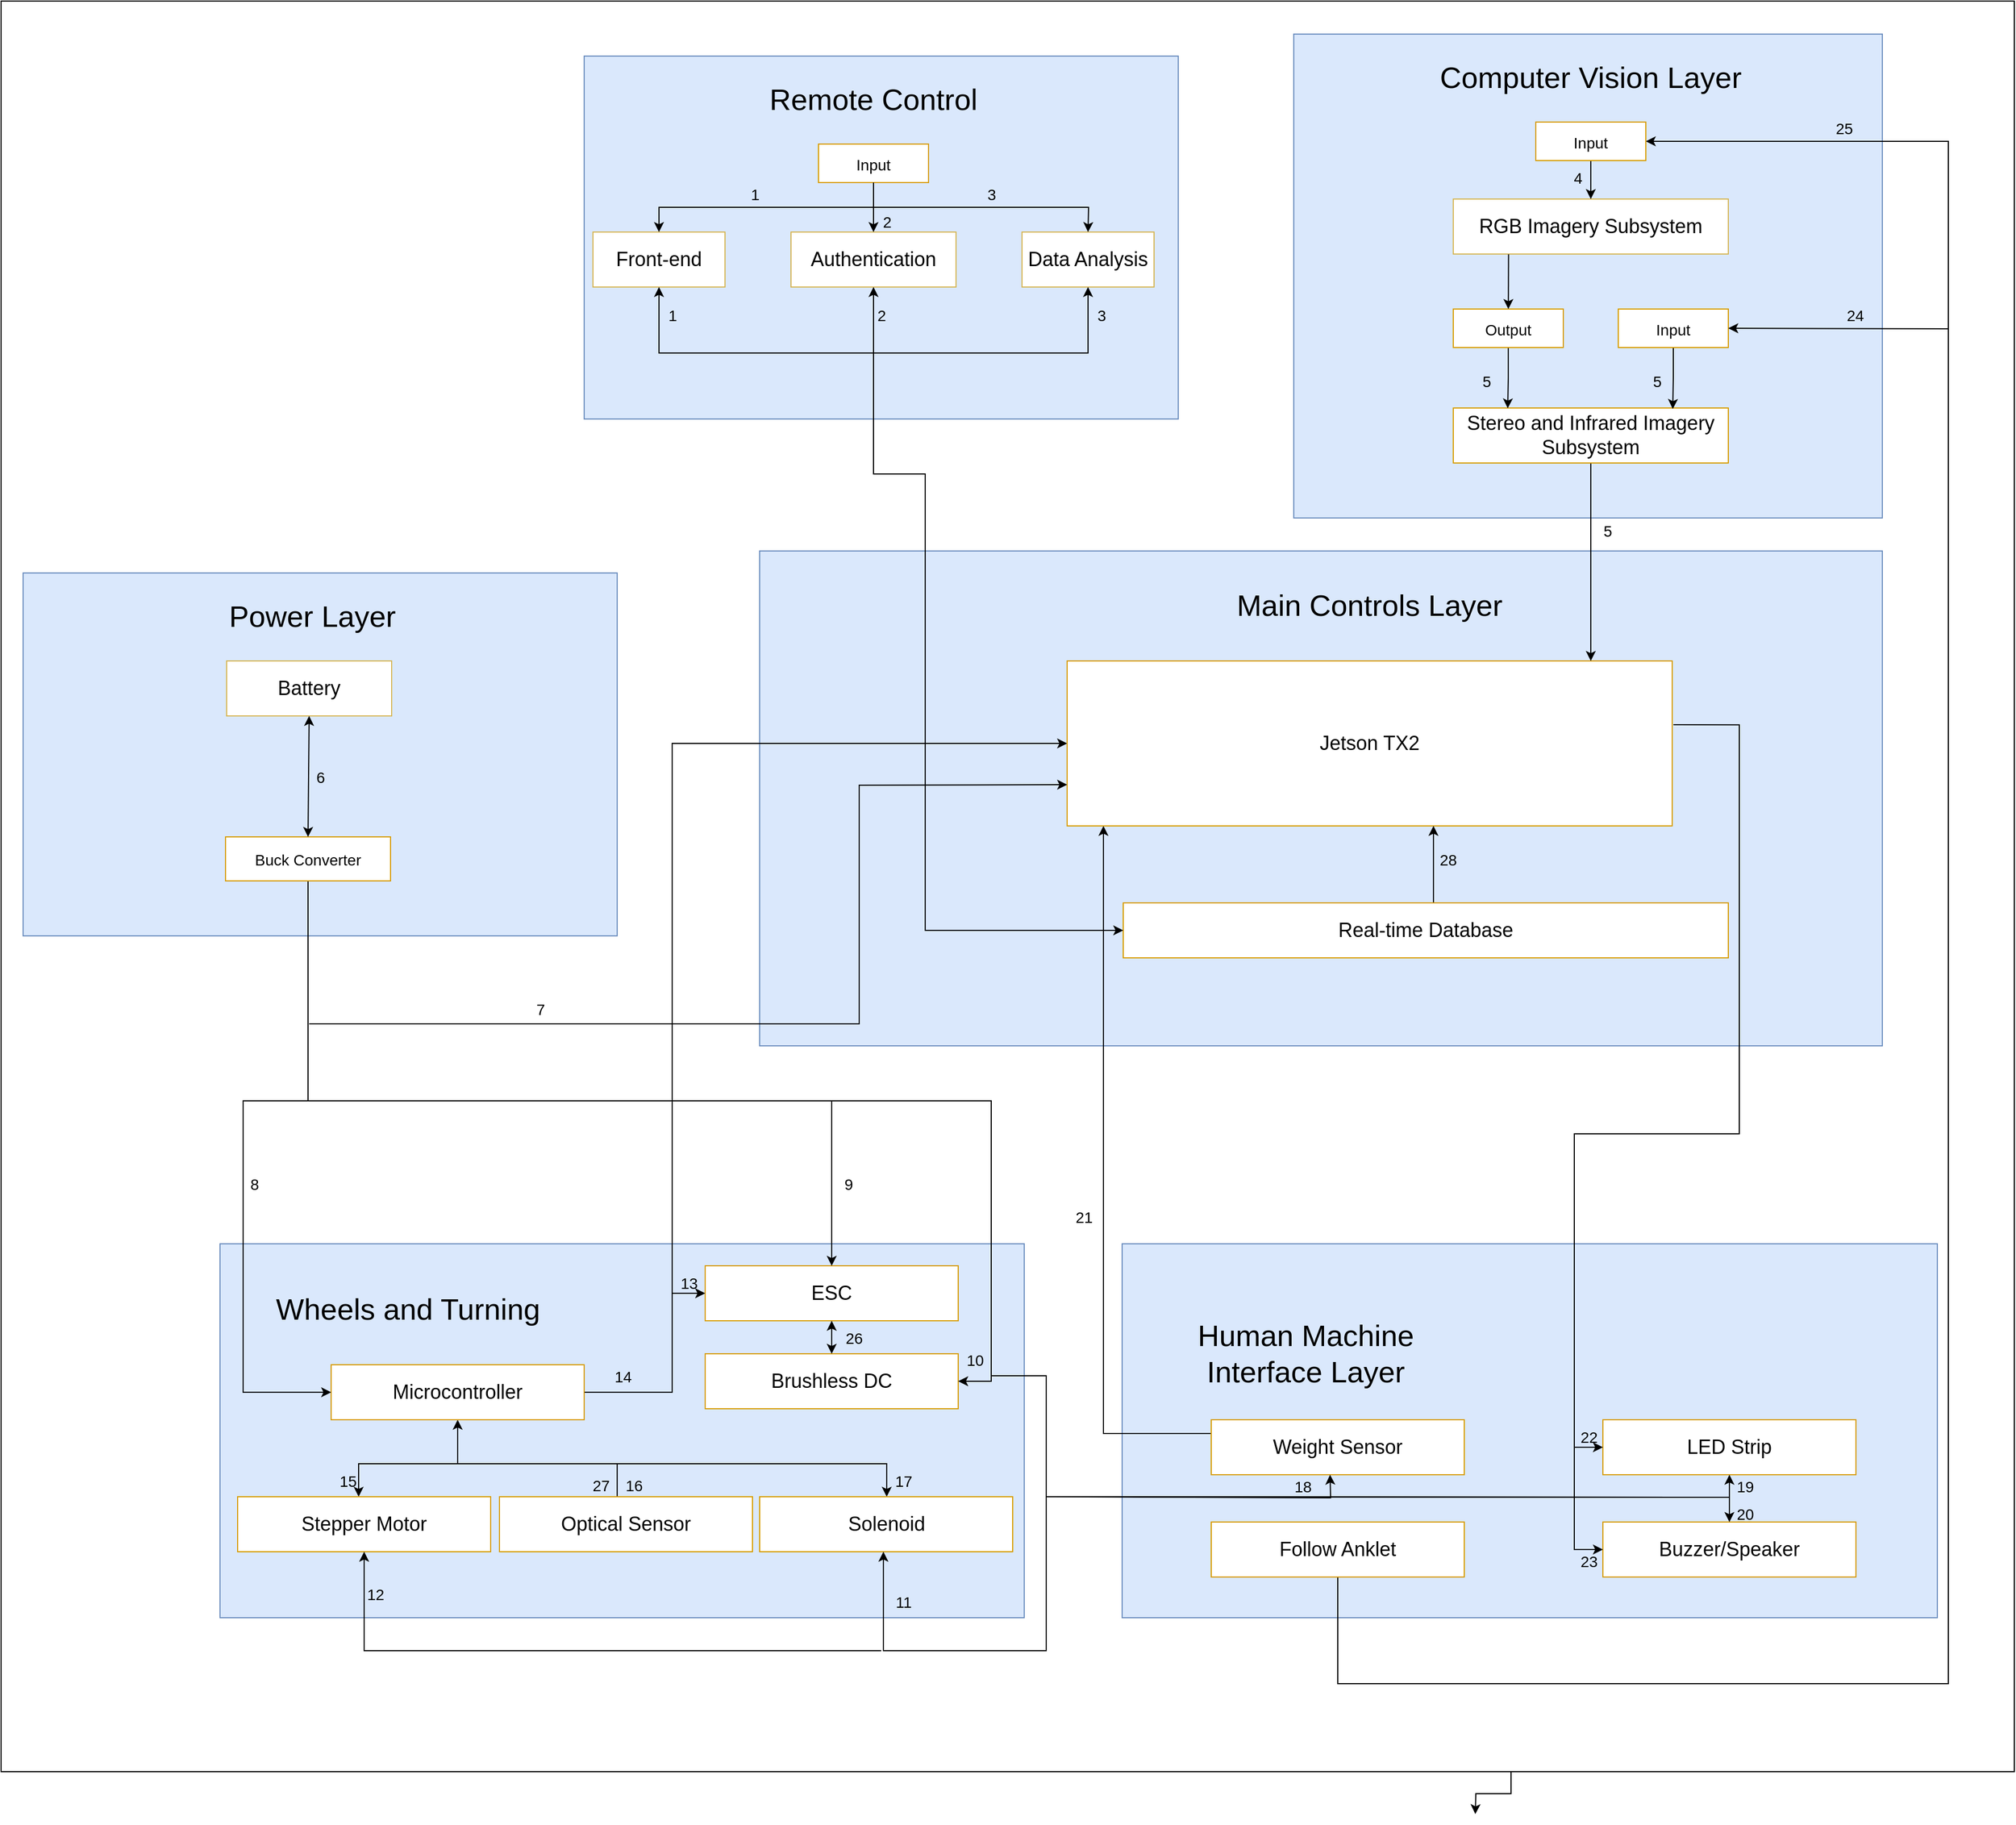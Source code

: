 <mxfile version="15.8.7" type="github">
  <diagram id="NTWIOyT_rUz8CiTxVMiB" name="Page-1">
    <mxGraphModel dx="3860" dy="1962" grid="1" gridSize="10" guides="1" tooltips="1" connect="1" arrows="1" fold="1" page="1" pageScale="1" pageWidth="850" pageHeight="1100" math="0" shadow="0">
      <root>
        <mxCell id="0" />
        <mxCell id="1" parent="0" />
        <mxCell id="0iGkUHPOiRJMSO66AngQ-197" style="edgeStyle=orthogonalEdgeStyle;rounded=0;orthogonalLoop=1;jettySize=auto;html=1;exitX=0.75;exitY=1;exitDx=0;exitDy=0;fontSize=14;" edge="1" parent="1" source="0iGkUHPOiRJMSO66AngQ-1">
          <mxGeometry relative="1" as="geometry">
            <mxPoint x="360" y="1148.571" as="targetPoint" />
          </mxGeometry>
        </mxCell>
        <mxCell id="0iGkUHPOiRJMSO66AngQ-1" value="" style="rounded=0;whiteSpace=wrap;html=1;fontSize=14;" vertex="1" parent="1">
          <mxGeometry x="-980" y="-500" width="1830" height="1610" as="geometry" />
        </mxCell>
        <mxCell id="0iGkUHPOiRJMSO66AngQ-113" value="" style="rounded=0;whiteSpace=wrap;html=1;fillColor=#dae8fc;strokeColor=#6c8ebf;" vertex="1" parent="1">
          <mxGeometry x="195" y="-470" width="535" height="440" as="geometry" />
        </mxCell>
        <mxCell id="0iGkUHPOiRJMSO66AngQ-91" value="" style="rounded=0;whiteSpace=wrap;html=1;fillColor=#dae8fc;strokeColor=#6c8ebf;" vertex="1" parent="1">
          <mxGeometry x="-290.5" width="1020.5" height="450" as="geometry" />
        </mxCell>
        <mxCell id="0iGkUHPOiRJMSO66AngQ-18" value="" style="rounded=0;whiteSpace=wrap;html=1;fillColor=#dae8fc;strokeColor=#6c8ebf;" vertex="1" parent="1">
          <mxGeometry x="-781" y="630" width="731" height="340" as="geometry" />
        </mxCell>
        <mxCell id="0iGkUHPOiRJMSO66AngQ-19" value="Wheels and Turning" style="text;html=1;strokeColor=none;fillColor=none;align=center;verticalAlign=middle;whiteSpace=wrap;rounded=0;fontSize=27;" vertex="1" parent="1">
          <mxGeometry x="-760" y="660" width="300" height="60" as="geometry" />
        </mxCell>
        <mxCell id="0iGkUHPOiRJMSO66AngQ-20" value="ESC" style="rounded=0;whiteSpace=wrap;html=1;fontSize=18;fillColor=#FFFFFF;strokeColor=#d79b00;" vertex="1" parent="1">
          <mxGeometry x="-340" y="650" width="230" height="50" as="geometry" />
        </mxCell>
        <mxCell id="0iGkUHPOiRJMSO66AngQ-21" style="edgeStyle=orthogonalEdgeStyle;rounded=0;orthogonalLoop=1;jettySize=auto;html=1;" edge="1" parent="1" target="0iGkUHPOiRJMSO66AngQ-24">
          <mxGeometry relative="1" as="geometry">
            <Array as="points">
              <mxPoint x="-535" y="830" />
              <mxPoint x="-655" y="830" />
            </Array>
            <mxPoint x="-535" y="830" as="sourcePoint" />
          </mxGeometry>
        </mxCell>
        <mxCell id="0iGkUHPOiRJMSO66AngQ-22" style="edgeStyle=orthogonalEdgeStyle;rounded=0;orthogonalLoop=1;jettySize=auto;html=1;" edge="1" parent="1" target="0iGkUHPOiRJMSO66AngQ-30">
          <mxGeometry relative="1" as="geometry">
            <Array as="points">
              <mxPoint x="-535" y="830" />
              <mxPoint x="-175" y="830" />
            </Array>
            <mxPoint x="-535" y="830" as="sourcePoint" />
          </mxGeometry>
        </mxCell>
        <mxCell id="0iGkUHPOiRJMSO66AngQ-23" value="&lt;div&gt;Brushless DC&lt;/div&gt;" style="rounded=0;whiteSpace=wrap;html=1;fontSize=18;fillColor=#FFFFFF;strokeColor=#d79b00;" vertex="1" parent="1">
          <mxGeometry x="-340" y="730" width="230" height="50" as="geometry" />
        </mxCell>
        <mxCell id="0iGkUHPOiRJMSO66AngQ-24" value="Stepper Motor" style="rounded=0;whiteSpace=wrap;html=1;fontSize=18;fillColor=#FFFFFF;strokeColor=#d79b00;" vertex="1" parent="1">
          <mxGeometry x="-765" y="860" width="230" height="50" as="geometry" />
        </mxCell>
        <mxCell id="0iGkUHPOiRJMSO66AngQ-25" style="edgeStyle=orthogonalEdgeStyle;rounded=0;orthogonalLoop=1;jettySize=auto;html=1;entryX=0;entryY=0.5;entryDx=0;entryDy=0;" edge="1" parent="1" target="0iGkUHPOiRJMSO66AngQ-20">
          <mxGeometry relative="1" as="geometry">
            <mxPoint x="-370" y="675" as="sourcePoint" />
            <Array as="points">
              <mxPoint x="-360" y="675" />
            </Array>
          </mxGeometry>
        </mxCell>
        <mxCell id="0iGkUHPOiRJMSO66AngQ-26" style="edgeStyle=orthogonalEdgeStyle;rounded=0;orthogonalLoop=1;jettySize=auto;html=1;exitX=0.5;exitY=1;exitDx=0;exitDy=0;" edge="1" parent="1">
          <mxGeometry relative="1" as="geometry">
            <mxPoint x="-410" y="1030" as="sourcePoint" />
            <mxPoint x="-410" y="1030" as="targetPoint" />
          </mxGeometry>
        </mxCell>
        <mxCell id="0iGkUHPOiRJMSO66AngQ-27" value="" style="endArrow=classic;startArrow=classic;html=1;rounded=0;exitX=0.5;exitY=1;exitDx=0;exitDy=0;" edge="1" parent="1" source="0iGkUHPOiRJMSO66AngQ-20" target="0iGkUHPOiRJMSO66AngQ-23">
          <mxGeometry width="50" height="50" relative="1" as="geometry">
            <mxPoint x="-260" y="730" as="sourcePoint" />
            <mxPoint x="-200" y="820" as="targetPoint" />
          </mxGeometry>
        </mxCell>
        <mxCell id="0iGkUHPOiRJMSO66AngQ-28" style="edgeStyle=orthogonalEdgeStyle;rounded=0;orthogonalLoop=1;jettySize=auto;html=1;entryX=0.5;entryY=1;entryDx=0;entryDy=0;" edge="1" parent="1" source="0iGkUHPOiRJMSO66AngQ-29" target="0iGkUHPOiRJMSO66AngQ-35">
          <mxGeometry relative="1" as="geometry">
            <mxPoint x="-890" y="740" as="targetPoint" />
            <Array as="points">
              <mxPoint x="-420" y="830" />
              <mxPoint x="-565" y="830" />
            </Array>
          </mxGeometry>
        </mxCell>
        <mxCell id="0iGkUHPOiRJMSO66AngQ-29" value="Optical Sensor" style="rounded=0;whiteSpace=wrap;html=1;fontSize=18;fillColor=#FFFFFF;strokeColor=#d79b00;" vertex="1" parent="1">
          <mxGeometry x="-527" y="860" width="230" height="50" as="geometry" />
        </mxCell>
        <mxCell id="0iGkUHPOiRJMSO66AngQ-30" value="Solenoid" style="rounded=0;whiteSpace=wrap;html=1;fontSize=18;fillColor=#FFFFFF;strokeColor=#d79b00;" vertex="1" parent="1">
          <mxGeometry x="-290.5" y="860" width="230" height="50" as="geometry" />
        </mxCell>
        <mxCell id="0iGkUHPOiRJMSO66AngQ-32" value="" style="endArrow=classic;html=1;rounded=0;" edge="1" parent="1">
          <mxGeometry width="50" height="50" relative="1" as="geometry">
            <mxPoint x="-80" y="750" as="sourcePoint" />
            <mxPoint x="-178" y="910" as="targetPoint" />
            <Array as="points">
              <mxPoint x="-30" y="750" />
              <mxPoint x="-30" y="1000" />
              <mxPoint x="-178" y="1000" />
            </Array>
          </mxGeometry>
        </mxCell>
        <mxCell id="0iGkUHPOiRJMSO66AngQ-33" value="" style="endArrow=classic;html=1;rounded=0;entryX=0.5;entryY=1;entryDx=0;entryDy=0;" edge="1" parent="1" target="0iGkUHPOiRJMSO66AngQ-24">
          <mxGeometry width="50" height="50" relative="1" as="geometry">
            <mxPoint x="-180" y="1000" as="sourcePoint" />
            <mxPoint x="-300" y="770" as="targetPoint" />
            <Array as="points">
              <mxPoint x="-650" y="1000" />
            </Array>
          </mxGeometry>
        </mxCell>
        <mxCell id="0iGkUHPOiRJMSO66AngQ-145" style="edgeStyle=orthogonalEdgeStyle;rounded=0;orthogonalLoop=1;jettySize=auto;html=1;exitX=1;exitY=0.5;exitDx=0;exitDy=0;entryX=0;entryY=0.5;entryDx=0;entryDy=0;" edge="1" parent="1" source="0iGkUHPOiRJMSO66AngQ-35" target="0iGkUHPOiRJMSO66AngQ-94">
          <mxGeometry relative="1" as="geometry">
            <Array as="points">
              <mxPoint x="-370" y="765" />
              <mxPoint x="-370" y="175" />
            </Array>
          </mxGeometry>
        </mxCell>
        <mxCell id="0iGkUHPOiRJMSO66AngQ-35" value="Microcontroller" style="rounded=0;whiteSpace=wrap;html=1;fontSize=18;fillColor=#FFFFFF;strokeColor=#d79b00;" vertex="1" parent="1">
          <mxGeometry x="-680" y="740" width="230" height="50" as="geometry" />
        </mxCell>
        <mxCell id="0iGkUHPOiRJMSO66AngQ-52" value="" style="rounded=0;whiteSpace=wrap;html=1;fillColor=#dae8fc;strokeColor=#6c8ebf;" vertex="1" parent="1">
          <mxGeometry x="39" y="630" width="741" height="340" as="geometry" />
        </mxCell>
        <mxCell id="0iGkUHPOiRJMSO66AngQ-53" value="Human Machine Interface Layer" style="text;html=1;strokeColor=none;fillColor=none;align=center;verticalAlign=middle;whiteSpace=wrap;rounded=0;fontSize=27;" vertex="1" parent="1">
          <mxGeometry x="56" y="700" width="300" height="60" as="geometry" />
        </mxCell>
        <mxCell id="0iGkUHPOiRJMSO66AngQ-54" value="LED Strip" style="rounded=0;whiteSpace=wrap;html=1;fontSize=18;fillColor=#FFFFFF;strokeColor=#d79b00;" vertex="1" parent="1">
          <mxGeometry x="476" y="790" width="230" height="50" as="geometry" />
        </mxCell>
        <mxCell id="0iGkUHPOiRJMSO66AngQ-55" style="edgeStyle=orthogonalEdgeStyle;rounded=0;orthogonalLoop=1;jettySize=auto;html=1;exitX=0;exitY=0.25;exitDx=0;exitDy=0;" edge="1" parent="1" source="0iGkUHPOiRJMSO66AngQ-56">
          <mxGeometry relative="1" as="geometry">
            <mxPoint x="22" y="250" as="targetPoint" />
            <Array as="points">
              <mxPoint x="22" y="803" />
            </Array>
          </mxGeometry>
        </mxCell>
        <mxCell id="0iGkUHPOiRJMSO66AngQ-56" value="Weight Sensor" style="rounded=0;whiteSpace=wrap;html=1;fontSize=18;fillColor=#FFFFFF;strokeColor=#d79b00;" vertex="1" parent="1">
          <mxGeometry x="120" y="790" width="230" height="50" as="geometry" />
        </mxCell>
        <mxCell id="0iGkUHPOiRJMSO66AngQ-57" value="&lt;div&gt;Buzzer/Speaker&lt;/div&gt;" style="rounded=0;whiteSpace=wrap;html=1;fontSize=18;fillColor=#FFFFFF;strokeColor=#d79b00;" vertex="1" parent="1">
          <mxGeometry x="476" y="883" width="230" height="50" as="geometry" />
        </mxCell>
        <mxCell id="0iGkUHPOiRJMSO66AngQ-147" style="edgeStyle=orthogonalEdgeStyle;rounded=0;orthogonalLoop=1;jettySize=auto;html=1;exitX=0.5;exitY=1;exitDx=0;exitDy=0;entryX=1;entryY=0.5;entryDx=0;entryDy=0;fontSize=18;" edge="1" parent="1" source="0iGkUHPOiRJMSO66AngQ-59" target="0iGkUHPOiRJMSO66AngQ-120">
          <mxGeometry relative="1" as="geometry">
            <Array as="points">
              <mxPoint x="235" y="1030" />
              <mxPoint x="790" y="1030" />
              <mxPoint x="790" y="-372" />
            </Array>
          </mxGeometry>
        </mxCell>
        <mxCell id="0iGkUHPOiRJMSO66AngQ-59" value="Follow Anklet" style="rounded=0;whiteSpace=wrap;html=1;fontSize=18;fillColor=#FFFFFF;strokeColor=#d79b00;" vertex="1" parent="1">
          <mxGeometry x="120" y="883" width="230" height="50" as="geometry" />
        </mxCell>
        <mxCell id="0iGkUHPOiRJMSO66AngQ-61" style="edgeStyle=orthogonalEdgeStyle;rounded=0;orthogonalLoop=1;jettySize=auto;html=1;entryX=0;entryY=0.5;entryDx=0;entryDy=0;exitX=1.002;exitY=0.387;exitDx=0;exitDy=0;exitPerimeter=0;" edge="1" parent="1" target="0iGkUHPOiRJMSO66AngQ-57" source="0iGkUHPOiRJMSO66AngQ-94">
          <mxGeometry relative="1" as="geometry">
            <mxPoint x="456" y="630" as="sourcePoint" />
            <Array as="points">
              <mxPoint x="600" y="158" />
              <mxPoint x="600" y="530" />
              <mxPoint x="450" y="530" />
              <mxPoint x="450" y="908" />
            </Array>
          </mxGeometry>
        </mxCell>
        <mxCell id="0iGkUHPOiRJMSO66AngQ-62" style="edgeStyle=orthogonalEdgeStyle;rounded=0;orthogonalLoop=1;jettySize=auto;html=1;" edge="1" parent="1">
          <mxGeometry relative="1" as="geometry">
            <mxPoint x="-24" y="860" as="sourcePoint" />
            <mxPoint x="228" y="840" as="targetPoint" />
          </mxGeometry>
        </mxCell>
        <mxCell id="0iGkUHPOiRJMSO66AngQ-63" style="edgeStyle=orthogonalEdgeStyle;rounded=0;orthogonalLoop=1;jettySize=auto;html=1;entryX=0.5;entryY=1;entryDx=0;entryDy=0;" edge="1" parent="1" target="0iGkUHPOiRJMSO66AngQ-54">
          <mxGeometry relative="1" as="geometry">
            <mxPoint x="-24" y="860" as="sourcePoint" />
          </mxGeometry>
        </mxCell>
        <mxCell id="0iGkUHPOiRJMSO66AngQ-64" style="edgeStyle=orthogonalEdgeStyle;rounded=0;orthogonalLoop=1;jettySize=auto;html=1;" edge="1" parent="1" target="0iGkUHPOiRJMSO66AngQ-57">
          <mxGeometry relative="1" as="geometry">
            <mxPoint x="-30" y="860" as="sourcePoint" />
          </mxGeometry>
        </mxCell>
        <mxCell id="0iGkUHPOiRJMSO66AngQ-65" style="edgeStyle=orthogonalEdgeStyle;rounded=0;orthogonalLoop=1;jettySize=auto;html=1;exitX=0.5;exitY=1;exitDx=0;exitDy=0;" edge="1" parent="1">
          <mxGeometry relative="1" as="geometry">
            <mxPoint x="406" y="1050" as="sourcePoint" />
            <mxPoint x="406" y="1050" as="targetPoint" />
          </mxGeometry>
        </mxCell>
        <mxCell id="0iGkUHPOiRJMSO66AngQ-67" style="edgeStyle=orthogonalEdgeStyle;rounded=0;orthogonalLoop=1;jettySize=auto;html=1;entryX=0.5;entryY=0;entryDx=0;entryDy=0;fontSize=15;" edge="1" parent="1" source="0iGkUHPOiRJMSO66AngQ-68" target="0iGkUHPOiRJMSO66AngQ-70">
          <mxGeometry relative="1" as="geometry" />
        </mxCell>
        <mxCell id="0iGkUHPOiRJMSO66AngQ-68" value="" style="rounded=0;whiteSpace=wrap;html=1;" vertex="1" parent="1">
          <mxGeometry x="-797" y="40" width="120" height="60" as="geometry" />
        </mxCell>
        <mxCell id="0iGkUHPOiRJMSO66AngQ-69" style="edgeStyle=orthogonalEdgeStyle;rounded=0;orthogonalLoop=1;jettySize=auto;html=1;exitX=0.5;exitY=1;exitDx=0;exitDy=0;fontSize=15;" edge="1" parent="1" source="0iGkUHPOiRJMSO66AngQ-70">
          <mxGeometry relative="1" as="geometry">
            <mxPoint x="-737" y="310" as="targetPoint" />
          </mxGeometry>
        </mxCell>
        <mxCell id="0iGkUHPOiRJMSO66AngQ-70" value="&lt;font style=&quot;font-size: 15px&quot;&gt;Buck Converter&lt;/font&gt;" style="rounded=0;whiteSpace=wrap;html=1;" vertex="1" parent="1">
          <mxGeometry x="-797" y="150" width="120" height="60" as="geometry" />
        </mxCell>
        <mxCell id="0iGkUHPOiRJMSO66AngQ-72" value="Batteries" style="text;html=1;strokeColor=none;fillColor=none;align=center;verticalAlign=middle;whiteSpace=wrap;rounded=0;fontSize=15;" vertex="1" parent="1">
          <mxGeometry x="-767" y="55" width="60" height="30" as="geometry" />
        </mxCell>
        <mxCell id="0iGkUHPOiRJMSO66AngQ-73" value="Output" style="text;html=1;strokeColor=none;fillColor=none;align=center;verticalAlign=middle;whiteSpace=wrap;rounded=0;fontSize=15;" vertex="1" parent="1">
          <mxGeometry x="-767" y="320" width="60" height="30" as="geometry" />
        </mxCell>
        <mxCell id="0iGkUHPOiRJMSO66AngQ-75" value="" style="rounded=0;whiteSpace=wrap;html=1;fillColor=#dae8fc;strokeColor=#6c8ebf;" vertex="1" parent="1">
          <mxGeometry x="-960" y="20" width="540" height="330" as="geometry" />
        </mxCell>
        <mxCell id="0iGkUHPOiRJMSO66AngQ-76" value="Power Layer" style="text;html=1;strokeColor=none;fillColor=none;align=center;verticalAlign=middle;whiteSpace=wrap;rounded=0;fontSize=27;" vertex="1" parent="1">
          <mxGeometry x="-847" y="30" width="300" height="60" as="geometry" />
        </mxCell>
        <mxCell id="0iGkUHPOiRJMSO66AngQ-77" value="Battery" style="rounded=0;whiteSpace=wrap;html=1;fontSize=18;fillColor=#FFFFFF;strokeColor=#d6b656;" vertex="1" parent="1">
          <mxGeometry x="-775" y="100" width="150" height="50" as="geometry" />
        </mxCell>
        <mxCell id="0iGkUHPOiRJMSO66AngQ-78" value="" style="endArrow=classic;html=1;rounded=0;endSize=6;jumpSize=10;exitX=0.5;exitY=1;exitDx=0;exitDy=0;entryX=0.5;entryY=0;entryDx=0;entryDy=0;" edge="1" parent="1" source="0iGkUHPOiRJMSO66AngQ-79" target="0iGkUHPOiRJMSO66AngQ-20">
          <mxGeometry width="50" height="50" relative="1" as="geometry">
            <mxPoint x="-1052" y="260" as="sourcePoint" />
            <mxPoint x="-697" y="460" as="targetPoint" />
            <Array as="points">
              <mxPoint x="-701" y="500" />
              <mxPoint x="-225" y="500" />
            </Array>
          </mxGeometry>
        </mxCell>
        <mxCell id="0iGkUHPOiRJMSO66AngQ-79" value="&lt;span style=&quot;font-size: 14px&quot;&gt;Buck Converter&lt;br&gt;&lt;/span&gt;" style="rounded=0;whiteSpace=wrap;html=1;fontSize=18;fillColor=#FFFFFF;strokeColor=#d79b00;" vertex="1" parent="1">
          <mxGeometry x="-776" y="260" width="150" height="40" as="geometry" />
        </mxCell>
        <mxCell id="0iGkUHPOiRJMSO66AngQ-80" value="" style="endArrow=classic;startArrow=classic;html=1;rounded=0;endSize=6;jumpSize=10;exitX=0.5;exitY=0;exitDx=0;exitDy=0;entryX=0.5;entryY=1;entryDx=0;entryDy=0;" edge="1" parent="1" source="0iGkUHPOiRJMSO66AngQ-79" target="0iGkUHPOiRJMSO66AngQ-77">
          <mxGeometry width="50" height="50" relative="1" as="geometry">
            <mxPoint x="-712" y="280" as="sourcePoint" />
            <mxPoint x="-662" y="230" as="targetPoint" />
          </mxGeometry>
        </mxCell>
        <mxCell id="0iGkUHPOiRJMSO66AngQ-85" style="edgeStyle=orthogonalEdgeStyle;rounded=0;orthogonalLoop=1;jettySize=auto;html=1;exitX=0.5;exitY=0;exitDx=0;exitDy=0;entryX=0.5;entryY=1;entryDx=0;entryDy=0;" edge="1" parent="1">
          <mxGeometry relative="1" as="geometry">
            <mxPoint x="264" y="250" as="sourcePoint" />
            <mxPoint x="264" y="195" as="targetPoint" />
          </mxGeometry>
        </mxCell>
        <mxCell id="0iGkUHPOiRJMSO66AngQ-89" value="Controls Software (Jetson TX2)" style="text;html=1;strokeColor=none;fillColor=none;align=center;verticalAlign=middle;whiteSpace=wrap;rounded=0;" vertex="1" parent="1">
          <mxGeometry x="196.5" y="120" width="135" height="30" as="geometry" />
        </mxCell>
        <mxCell id="0iGkUHPOiRJMSO66AngQ-92" value="Main Controls Layer" style="text;html=1;strokeColor=none;fillColor=none;align=center;verticalAlign=middle;whiteSpace=wrap;rounded=0;fontSize=27;" vertex="1" parent="1">
          <mxGeometry x="114" y="20" width="300" height="60" as="geometry" />
        </mxCell>
        <mxCell id="0iGkUHPOiRJMSO66AngQ-94" value="&lt;font style=&quot;font-size: 18px&quot;&gt;Jetson TX2&lt;/font&gt;" style="rounded=0;whiteSpace=wrap;html=1;fontSize=18;fillColor=#FFFFFF;strokeColor=#d79b00;" vertex="1" parent="1">
          <mxGeometry x="-11" y="100" width="550" height="150" as="geometry" />
        </mxCell>
        <mxCell id="0iGkUHPOiRJMSO66AngQ-96" value="" style="edgeStyle=orthogonalEdgeStyle;rounded=0;orthogonalLoop=1;jettySize=auto;html=1;" edge="1" parent="1" source="0iGkUHPOiRJMSO66AngQ-98" target="0iGkUHPOiRJMSO66AngQ-94">
          <mxGeometry relative="1" as="geometry">
            <Array as="points">
              <mxPoint x="322" y="260" />
              <mxPoint x="322" y="260" />
            </Array>
          </mxGeometry>
        </mxCell>
        <mxCell id="0iGkUHPOiRJMSO66AngQ-98" value="&lt;font style=&quot;font-size: 18px&quot;&gt;Real-time Database&lt;/font&gt;" style="rounded=0;whiteSpace=wrap;html=1;fontSize=18;fillColor=#FFFFFF;strokeColor=#d79b00;" vertex="1" parent="1">
          <mxGeometry x="40" y="320" width="550" height="50" as="geometry" />
        </mxCell>
        <mxCell id="0iGkUHPOiRJMSO66AngQ-103" style="edgeStyle=orthogonalEdgeStyle;rounded=0;orthogonalLoop=1;jettySize=auto;html=1;exitX=0.5;exitY=1;exitDx=0;exitDy=0;entryX=0.5;entryY=0;entryDx=0;entryDy=0;fontSize=14;" edge="1" parent="1">
          <mxGeometry relative="1" as="geometry">
            <mxPoint x="-10.5" y="-305" as="sourcePoint" />
            <mxPoint x="-190" y="-235" as="targetPoint" />
          </mxGeometry>
        </mxCell>
        <mxCell id="0iGkUHPOiRJMSO66AngQ-108" value="" style="endArrow=classic;html=1;rounded=0;endSize=6;jumpSize=10;exitX=0.5;exitY=1;exitDx=0;exitDy=0;entryX=0.5;entryY=0;entryDx=0;entryDy=0;" edge="1" parent="1">
          <mxGeometry width="50" height="50" relative="1" as="geometry">
            <mxPoint x="-10.5" y="-305" as="sourcePoint" />
            <mxPoint x="-10.5" y="-235" as="targetPoint" />
          </mxGeometry>
        </mxCell>
        <mxCell id="0iGkUHPOiRJMSO66AngQ-114" value="Computer Vision Layer" style="text;html=1;strokeColor=none;fillColor=none;align=center;verticalAlign=middle;whiteSpace=wrap;rounded=0;fontSize=27;" vertex="1" parent="1">
          <mxGeometry x="315" y="-460" width="300" height="60" as="geometry" />
        </mxCell>
        <mxCell id="0iGkUHPOiRJMSO66AngQ-115" value="RGB Imagery Subsystem" style="rounded=0;whiteSpace=wrap;html=1;fontSize=18;fillColor=#FFFFFF;strokeColor=#d6b656;" vertex="1" parent="1">
          <mxGeometry x="340" y="-320" width="250" height="50" as="geometry" />
        </mxCell>
        <mxCell id="0iGkUHPOiRJMSO66AngQ-151" style="edgeStyle=orthogonalEdgeStyle;rounded=0;orthogonalLoop=1;jettySize=auto;html=1;exitX=0.5;exitY=1;exitDx=0;exitDy=0;fontSize=18;" edge="1" parent="1" source="0iGkUHPOiRJMSO66AngQ-116" target="0iGkUHPOiRJMSO66AngQ-94">
          <mxGeometry relative="1" as="geometry">
            <Array as="points">
              <mxPoint x="465" y="100" />
              <mxPoint x="465" y="100" />
            </Array>
          </mxGeometry>
        </mxCell>
        <mxCell id="0iGkUHPOiRJMSO66AngQ-116" value="Stereo and Infrared Imagery Subsystem" style="rounded=0;whiteSpace=wrap;html=1;fontSize=18;fillColor=#FFFFFF;strokeColor=#d79b00;" vertex="1" parent="1">
          <mxGeometry x="340" y="-130" width="250" height="50" as="geometry" />
        </mxCell>
        <mxCell id="0iGkUHPOiRJMSO66AngQ-117" style="edgeStyle=orthogonalEdgeStyle;rounded=0;orthogonalLoop=1;jettySize=auto;html=1;entryX=0.198;entryY=0.006;entryDx=0;entryDy=0;entryPerimeter=0;fontSize=14;" edge="1" parent="1" source="0iGkUHPOiRJMSO66AngQ-118" target="0iGkUHPOiRJMSO66AngQ-116">
          <mxGeometry relative="1" as="geometry" />
        </mxCell>
        <mxCell id="0iGkUHPOiRJMSO66AngQ-118" value="&lt;font style=&quot;font-size: 14px&quot;&gt;Output&lt;/font&gt;" style="rounded=0;whiteSpace=wrap;html=1;fontSize=18;fillColor=#FFFFFF;strokeColor=#d79b00;" vertex="1" parent="1">
          <mxGeometry x="340" y="-220" width="100" height="35" as="geometry" />
        </mxCell>
        <mxCell id="0iGkUHPOiRJMSO66AngQ-119" style="edgeStyle=orthogonalEdgeStyle;rounded=0;orthogonalLoop=1;jettySize=auto;html=1;exitX=0.5;exitY=1;exitDx=0;exitDy=0;entryX=0.5;entryY=0;entryDx=0;entryDy=0;fontSize=14;" edge="1" parent="1" source="0iGkUHPOiRJMSO66AngQ-120" target="0iGkUHPOiRJMSO66AngQ-115">
          <mxGeometry relative="1" as="geometry" />
        </mxCell>
        <mxCell id="0iGkUHPOiRJMSO66AngQ-120" value="&lt;span style=&quot;font-size: 14px&quot;&gt;Input&lt;br&gt;&lt;/span&gt;" style="rounded=0;whiteSpace=wrap;html=1;fontSize=18;fillColor=#FFFFFF;strokeColor=#d79b00;" vertex="1" parent="1">
          <mxGeometry x="415" y="-390" width="100" height="35" as="geometry" />
        </mxCell>
        <mxCell id="0iGkUHPOiRJMSO66AngQ-121" style="edgeStyle=orthogonalEdgeStyle;rounded=0;orthogonalLoop=1;jettySize=auto;html=1;entryX=0.798;entryY=0.017;entryDx=0;entryDy=0;entryPerimeter=0;fontSize=14;" edge="1" parent="1" source="0iGkUHPOiRJMSO66AngQ-122" target="0iGkUHPOiRJMSO66AngQ-116">
          <mxGeometry relative="1" as="geometry" />
        </mxCell>
        <mxCell id="0iGkUHPOiRJMSO66AngQ-122" value="&lt;span style=&quot;font-size: 14px&quot;&gt;Input&lt;br&gt;&lt;/span&gt;" style="rounded=0;whiteSpace=wrap;html=1;fontSize=18;fillColor=#FFFFFF;strokeColor=#d79b00;" vertex="1" parent="1">
          <mxGeometry x="490" y="-220" width="100" height="35" as="geometry" />
        </mxCell>
        <mxCell id="0iGkUHPOiRJMSO66AngQ-123" value="" style="endArrow=classic;html=1;rounded=0;fontSize=14;exitX=0.201;exitY=1.006;exitDx=0;exitDy=0;exitPerimeter=0;" edge="1" parent="1" source="0iGkUHPOiRJMSO66AngQ-115" target="0iGkUHPOiRJMSO66AngQ-118">
          <mxGeometry width="50" height="50" relative="1" as="geometry">
            <mxPoint x="440" y="-270" as="sourcePoint" />
            <mxPoint x="490" y="-320" as="targetPoint" />
          </mxGeometry>
        </mxCell>
        <mxCell id="0iGkUHPOiRJMSO66AngQ-129" value="" style="rounded=0;whiteSpace=wrap;html=1;fillColor=#dae8fc;strokeColor=#6c8ebf;" vertex="1" parent="1">
          <mxGeometry x="-450" y="-450" width="540" height="330" as="geometry" />
        </mxCell>
        <mxCell id="0iGkUHPOiRJMSO66AngQ-130" value="Remote Control" style="text;html=1;strokeColor=none;fillColor=none;align=center;verticalAlign=middle;whiteSpace=wrap;rounded=0;fontSize=27;" vertex="1" parent="1">
          <mxGeometry x="-337" y="-440" width="300" height="60" as="geometry" />
        </mxCell>
        <mxCell id="0iGkUHPOiRJMSO66AngQ-131" value="Front-end" style="rounded=0;whiteSpace=wrap;html=1;fontSize=18;fillColor=default;strokeColor=#d6b656;" vertex="1" parent="1">
          <mxGeometry x="-442" y="-290" width="120" height="50" as="geometry" />
        </mxCell>
        <mxCell id="0iGkUHPOiRJMSO66AngQ-132" style="edgeStyle=orthogonalEdgeStyle;rounded=0;orthogonalLoop=1;jettySize=auto;html=1;exitX=0.5;exitY=1;exitDx=0;exitDy=0;entryX=0.5;entryY=0;entryDx=0;entryDy=0;fontSize=14;" edge="1" parent="1" source="0iGkUHPOiRJMSO66AngQ-133" target="0iGkUHPOiRJMSO66AngQ-131">
          <mxGeometry relative="1" as="geometry" />
        </mxCell>
        <mxCell id="0iGkUHPOiRJMSO66AngQ-133" value="&lt;span style=&quot;font-size: 14px&quot;&gt;Input&lt;br&gt;&lt;/span&gt;" style="rounded=0;whiteSpace=wrap;html=1;fontSize=18;fillColor=#FFFFFF;strokeColor=#d79b00;" vertex="1" parent="1">
          <mxGeometry x="-237" y="-370" width="100" height="35" as="geometry" />
        </mxCell>
        <mxCell id="0iGkUHPOiRJMSO66AngQ-134" value="Authentication" style="rounded=0;whiteSpace=wrap;html=1;fontSize=18;fillColor=#FFFFFF;strokeColor=#d6b656;" vertex="1" parent="1">
          <mxGeometry x="-262" y="-290" width="150" height="50" as="geometry" />
        </mxCell>
        <mxCell id="0iGkUHPOiRJMSO66AngQ-135" value="Data Analysis" style="rounded=0;whiteSpace=wrap;html=1;fontSize=18;fillColor=#FFFFFF;strokeColor=#d6b656;" vertex="1" parent="1">
          <mxGeometry x="-52" y="-290" width="120" height="50" as="geometry" />
        </mxCell>
        <mxCell id="0iGkUHPOiRJMSO66AngQ-136" style="edgeStyle=orthogonalEdgeStyle;rounded=0;orthogonalLoop=1;jettySize=auto;html=1;entryX=0.5;entryY=0;entryDx=0;entryDy=0;fontSize=14;exitX=0.5;exitY=1;exitDx=0;exitDy=0;" edge="1" parent="1" source="0iGkUHPOiRJMSO66AngQ-133">
          <mxGeometry relative="1" as="geometry">
            <mxPoint x="-182" y="-310" as="sourcePoint" />
            <mxPoint x="8" y="-290" as="targetPoint" />
          </mxGeometry>
        </mxCell>
        <mxCell id="0iGkUHPOiRJMSO66AngQ-137" value="" style="endArrow=classic;html=1;rounded=0;endSize=6;jumpSize=10;exitX=0.5;exitY=1;exitDx=0;exitDy=0;entryX=0.5;entryY=0;entryDx=0;entryDy=0;" edge="1" parent="1" source="0iGkUHPOiRJMSO66AngQ-133" target="0iGkUHPOiRJMSO66AngQ-134">
          <mxGeometry width="50" height="50" relative="1" as="geometry">
            <mxPoint x="-192" y="-270" as="sourcePoint" />
            <mxPoint x="-142" y="-320" as="targetPoint" />
          </mxGeometry>
        </mxCell>
        <mxCell id="0iGkUHPOiRJMSO66AngQ-138" value="" style="endArrow=classic;startArrow=classic;html=1;rounded=0;endSize=6;jumpSize=10;entryX=0.5;entryY=1;entryDx=0;entryDy=0;exitX=0;exitY=0.5;exitDx=0;exitDy=0;" edge="1" parent="1" target="0iGkUHPOiRJMSO66AngQ-134" source="0iGkUHPOiRJMSO66AngQ-98">
          <mxGeometry width="50" height="50" relative="1" as="geometry">
            <mxPoint x="-187" as="sourcePoint" />
            <mxPoint x="-152" y="-240" as="targetPoint" />
            <Array as="points">
              <mxPoint x="-140" y="345" />
              <mxPoint x="-140" y="-70" />
              <mxPoint x="-187" y="-70" />
            </Array>
          </mxGeometry>
        </mxCell>
        <mxCell id="0iGkUHPOiRJMSO66AngQ-139" value="" style="endArrow=classic;startArrow=classic;html=1;rounded=0;entryX=0.5;entryY=1;entryDx=0;entryDy=0;exitX=0.5;exitY=1;exitDx=0;exitDy=0;" edge="1" parent="1" source="0iGkUHPOiRJMSO66AngQ-131" target="0iGkUHPOiRJMSO66AngQ-135">
          <mxGeometry width="50" height="50" relative="1" as="geometry">
            <mxPoint x="-212" y="-180" as="sourcePoint" />
            <mxPoint x="-162" y="-230" as="targetPoint" />
            <Array as="points">
              <mxPoint x="-382" y="-180" />
              <mxPoint x="8" y="-180" />
            </Array>
          </mxGeometry>
        </mxCell>
        <mxCell id="0iGkUHPOiRJMSO66AngQ-140" value="" style="endArrow=classic;html=1;rounded=0;entryX=1;entryY=0.5;entryDx=0;entryDy=0;" edge="1" parent="1" target="0iGkUHPOiRJMSO66AngQ-23">
          <mxGeometry width="50" height="50" relative="1" as="geometry">
            <mxPoint x="-280" y="500" as="sourcePoint" />
            <mxPoint x="-100" y="650" as="targetPoint" />
            <Array as="points">
              <mxPoint x="-80" y="500" />
              <mxPoint x="-80" y="755" />
            </Array>
          </mxGeometry>
        </mxCell>
        <mxCell id="0iGkUHPOiRJMSO66AngQ-141" value="" style="endArrow=classic;html=1;rounded=0;entryX=0;entryY=0.5;entryDx=0;entryDy=0;" edge="1" parent="1" target="0iGkUHPOiRJMSO66AngQ-35">
          <mxGeometry width="50" height="50" relative="1" as="geometry">
            <mxPoint x="-650" y="500" as="sourcePoint" />
            <mxPoint x="-100" y="650" as="targetPoint" />
            <Array as="points">
              <mxPoint x="-760" y="500" />
              <mxPoint x="-760" y="765" />
            </Array>
          </mxGeometry>
        </mxCell>
        <mxCell id="0iGkUHPOiRJMSO66AngQ-146" value="" style="endArrow=classic;html=1;rounded=0;fontSize=18;entryX=0;entryY=0.75;entryDx=0;entryDy=0;" edge="1" parent="1" target="0iGkUHPOiRJMSO66AngQ-94">
          <mxGeometry width="50" height="50" relative="1" as="geometry">
            <mxPoint x="-700" y="430" as="sourcePoint" />
            <mxPoint x="-90" y="100" as="targetPoint" />
            <Array as="points">
              <mxPoint x="-200" y="430" />
              <mxPoint x="-200" y="213" />
            </Array>
          </mxGeometry>
        </mxCell>
        <mxCell id="0iGkUHPOiRJMSO66AngQ-148" value="" style="endArrow=classic;html=1;rounded=0;fontSize=18;entryX=1;entryY=0.5;entryDx=0;entryDy=0;" edge="1" parent="1" target="0iGkUHPOiRJMSO66AngQ-122">
          <mxGeometry width="50" height="50" relative="1" as="geometry">
            <mxPoint x="790" y="-202" as="sourcePoint" />
            <mxPoint x="370" y="-120" as="targetPoint" />
          </mxGeometry>
        </mxCell>
        <mxCell id="0iGkUHPOiRJMSO66AngQ-149" value="" style="endArrow=classic;html=1;rounded=0;fontSize=18;entryX=0;entryY=0.5;entryDx=0;entryDy=0;" edge="1" parent="1" target="0iGkUHPOiRJMSO66AngQ-54">
          <mxGeometry width="50" height="50" relative="1" as="geometry">
            <mxPoint x="450" y="815" as="sourcePoint" />
            <mxPoint x="380" y="790" as="targetPoint" />
          </mxGeometry>
        </mxCell>
        <mxCell id="0iGkUHPOiRJMSO66AngQ-152" value="&lt;font style=&quot;font-size: 14px&quot;&gt;1&lt;/font&gt;" style="text;html=1;align=center;verticalAlign=middle;resizable=0;points=[];autosize=1;strokeColor=none;fillColor=none;fontSize=18;" vertex="1" parent="1">
          <mxGeometry x="-305" y="-340" width="20" height="30" as="geometry" />
        </mxCell>
        <mxCell id="0iGkUHPOiRJMSO66AngQ-154" value="&lt;font style=&quot;font-size: 14px&quot;&gt;2&lt;/font&gt;" style="text;html=1;align=center;verticalAlign=middle;resizable=0;points=[];autosize=1;strokeColor=none;fillColor=none;fontSize=18;" vertex="1" parent="1">
          <mxGeometry x="-185.5" y="-315" width="20" height="30" as="geometry" />
        </mxCell>
        <mxCell id="0iGkUHPOiRJMSO66AngQ-155" value="&lt;font style=&quot;font-size: 14px&quot;&gt;3&lt;/font&gt;" style="text;html=1;align=center;verticalAlign=middle;resizable=0;points=[];autosize=1;strokeColor=none;fillColor=none;fontSize=18;" vertex="1" parent="1">
          <mxGeometry x="-90" y="-340" width="20" height="30" as="geometry" />
        </mxCell>
        <mxCell id="0iGkUHPOiRJMSO66AngQ-156" value="&lt;font style=&quot;font-size: 14px&quot;&gt;4&lt;/font&gt;" style="text;html=1;align=center;verticalAlign=middle;resizable=0;points=[];autosize=1;strokeColor=none;fillColor=none;fontSize=18;" vertex="1" parent="1">
          <mxGeometry x="443" y="-355" width="20" height="30" as="geometry" />
        </mxCell>
        <mxCell id="0iGkUHPOiRJMSO66AngQ-157" value="&lt;font style=&quot;font-size: 14px&quot;&gt;5&lt;/font&gt;" style="text;html=1;align=center;verticalAlign=middle;resizable=0;points=[];autosize=1;strokeColor=none;fillColor=none;fontSize=18;" vertex="1" parent="1">
          <mxGeometry x="360" y="-170" width="20" height="30" as="geometry" />
        </mxCell>
        <mxCell id="0iGkUHPOiRJMSO66AngQ-161" value="&lt;font style=&quot;font-size: 14px&quot;&gt;5&lt;/font&gt;" style="text;html=1;align=center;verticalAlign=middle;resizable=0;points=[];autosize=1;strokeColor=none;fillColor=none;fontSize=18;" vertex="1" parent="1">
          <mxGeometry x="515" y="-170" width="20" height="30" as="geometry" />
        </mxCell>
        <mxCell id="0iGkUHPOiRJMSO66AngQ-162" value="&lt;font style=&quot;font-size: 14px&quot;&gt;1&lt;/font&gt;" style="text;html=1;align=center;verticalAlign=middle;resizable=0;points=[];autosize=1;strokeColor=none;fillColor=none;fontSize=18;" vertex="1" parent="1">
          <mxGeometry x="-380" y="-230" width="20" height="30" as="geometry" />
        </mxCell>
        <mxCell id="0iGkUHPOiRJMSO66AngQ-163" value="&lt;font style=&quot;font-size: 14px&quot;&gt;2&lt;/font&gt;" style="text;html=1;align=center;verticalAlign=middle;resizable=0;points=[];autosize=1;strokeColor=none;fillColor=none;fontSize=18;" vertex="1" parent="1">
          <mxGeometry x="-190" y="-230" width="20" height="30" as="geometry" />
        </mxCell>
        <mxCell id="0iGkUHPOiRJMSO66AngQ-164" value="&lt;font style=&quot;font-size: 14px&quot;&gt;3&lt;/font&gt;" style="text;html=1;align=center;verticalAlign=middle;resizable=0;points=[];autosize=1;strokeColor=none;fillColor=none;fontSize=18;" vertex="1" parent="1">
          <mxGeometry x="10" y="-230" width="20" height="30" as="geometry" />
        </mxCell>
        <mxCell id="0iGkUHPOiRJMSO66AngQ-165" value="&lt;font style=&quot;font-size: 14px&quot;&gt;5&lt;/font&gt;" style="text;html=1;align=center;verticalAlign=middle;resizable=0;points=[];autosize=1;strokeColor=none;fillColor=none;fontSize=18;" vertex="1" parent="1">
          <mxGeometry x="470" y="-34" width="20" height="30" as="geometry" />
        </mxCell>
        <mxCell id="0iGkUHPOiRJMSO66AngQ-166" value="&lt;font style=&quot;font-size: 14px&quot;&gt;6&lt;/font&gt;" style="text;html=1;align=center;verticalAlign=middle;resizable=0;points=[];autosize=1;strokeColor=none;fillColor=none;fontSize=18;" vertex="1" parent="1">
          <mxGeometry x="-700" y="190" width="20" height="30" as="geometry" />
        </mxCell>
        <mxCell id="0iGkUHPOiRJMSO66AngQ-168" value="&lt;font style=&quot;font-size: 14px&quot;&gt;7&lt;/font&gt;" style="text;html=1;align=center;verticalAlign=middle;resizable=0;points=[];autosize=1;strokeColor=none;fillColor=none;fontSize=18;" vertex="1" parent="1">
          <mxGeometry x="-500" y="401" width="20" height="30" as="geometry" />
        </mxCell>
        <mxCell id="0iGkUHPOiRJMSO66AngQ-169" value="&lt;font style=&quot;font-size: 14px&quot;&gt;8&lt;/font&gt;" style="text;html=1;align=center;verticalAlign=middle;resizable=0;points=[];autosize=1;strokeColor=none;fillColor=none;fontSize=18;" vertex="1" parent="1">
          <mxGeometry x="-760" y="560" width="20" height="30" as="geometry" />
        </mxCell>
        <mxCell id="0iGkUHPOiRJMSO66AngQ-170" value="&lt;font style=&quot;font-size: 14px&quot;&gt;9&lt;/font&gt;" style="text;html=1;align=center;verticalAlign=middle;resizable=0;points=[];autosize=1;strokeColor=none;fillColor=none;fontSize=18;" vertex="1" parent="1">
          <mxGeometry x="-220" y="560" width="20" height="30" as="geometry" />
        </mxCell>
        <mxCell id="0iGkUHPOiRJMSO66AngQ-171" value="&lt;font style=&quot;font-size: 14px&quot;&gt;10&lt;/font&gt;" style="text;html=1;align=center;verticalAlign=middle;resizable=0;points=[];autosize=1;strokeColor=none;fillColor=none;fontSize=18;" vertex="1" parent="1">
          <mxGeometry x="-110" y="720" width="30" height="30" as="geometry" />
        </mxCell>
        <mxCell id="0iGkUHPOiRJMSO66AngQ-172" value="&lt;font style=&quot;font-size: 14px&quot;&gt;11&lt;br&gt;&lt;/font&gt;" style="text;html=1;align=center;verticalAlign=middle;resizable=0;points=[];autosize=1;strokeColor=none;fillColor=none;fontSize=18;" vertex="1" parent="1">
          <mxGeometry x="-175" y="940" width="30" height="30" as="geometry" />
        </mxCell>
        <mxCell id="0iGkUHPOiRJMSO66AngQ-173" value="&lt;font style=&quot;font-size: 14px&quot;&gt;12&lt;br&gt;&lt;/font&gt;" style="text;html=1;align=center;verticalAlign=middle;resizable=0;points=[];autosize=1;strokeColor=none;fillColor=none;fontSize=18;" vertex="1" parent="1">
          <mxGeometry x="-655" y="933" width="30" height="30" as="geometry" />
        </mxCell>
        <mxCell id="0iGkUHPOiRJMSO66AngQ-174" value="&lt;font style=&quot;font-size: 14px&quot;&gt;13&lt;br&gt;&lt;/font&gt;" style="text;html=1;align=center;verticalAlign=middle;resizable=0;points=[];autosize=1;strokeColor=none;fillColor=none;fontSize=18;" vertex="1" parent="1">
          <mxGeometry x="-370" y="650" width="30" height="30" as="geometry" />
        </mxCell>
        <mxCell id="0iGkUHPOiRJMSO66AngQ-175" value="&lt;font style=&quot;font-size: 14px&quot;&gt;14&lt;br&gt;&lt;/font&gt;" style="text;html=1;align=center;verticalAlign=middle;resizable=0;points=[];autosize=1;strokeColor=none;fillColor=none;fontSize=18;" vertex="1" parent="1">
          <mxGeometry x="-430.5" y="735" width="30" height="30" as="geometry" />
        </mxCell>
        <mxCell id="0iGkUHPOiRJMSO66AngQ-177" value="&lt;font style=&quot;font-size: 14px&quot;&gt;15&lt;br&gt;&lt;/font&gt;" style="text;html=1;align=center;verticalAlign=middle;resizable=0;points=[];autosize=1;strokeColor=none;fillColor=none;fontSize=18;" vertex="1" parent="1">
          <mxGeometry x="-680" y="830" width="30" height="30" as="geometry" />
        </mxCell>
        <mxCell id="0iGkUHPOiRJMSO66AngQ-178" value="&lt;font style=&quot;font-size: 14px&quot;&gt;16&lt;br&gt;&lt;/font&gt;" style="text;html=1;align=center;verticalAlign=middle;resizable=0;points=[];autosize=1;strokeColor=none;fillColor=none;fontSize=18;" vertex="1" parent="1">
          <mxGeometry x="-420" y="834" width="30" height="30" as="geometry" />
        </mxCell>
        <mxCell id="0iGkUHPOiRJMSO66AngQ-179" value="&lt;font style=&quot;font-size: 14px&quot;&gt;17&lt;br&gt;&lt;/font&gt;" style="text;html=1;align=center;verticalAlign=middle;resizable=0;points=[];autosize=1;strokeColor=none;fillColor=none;fontSize=18;" vertex="1" parent="1">
          <mxGeometry x="-175" y="830" width="30" height="30" as="geometry" />
        </mxCell>
        <mxCell id="0iGkUHPOiRJMSO66AngQ-180" value="&lt;font style=&quot;font-size: 14px&quot;&gt;18&lt;br&gt;&lt;/font&gt;" style="text;html=1;align=center;verticalAlign=middle;resizable=0;points=[];autosize=1;strokeColor=none;fillColor=none;fontSize=18;" vertex="1" parent="1">
          <mxGeometry x="188" y="835" width="30" height="30" as="geometry" />
        </mxCell>
        <mxCell id="0iGkUHPOiRJMSO66AngQ-183" value="&lt;font style=&quot;font-size: 14px&quot;&gt;19&lt;br&gt;&lt;/font&gt;" style="text;html=1;align=center;verticalAlign=middle;resizable=0;points=[];autosize=1;strokeColor=none;fillColor=none;fontSize=18;" vertex="1" parent="1">
          <mxGeometry x="590" y="835" width="30" height="30" as="geometry" />
        </mxCell>
        <mxCell id="0iGkUHPOiRJMSO66AngQ-184" value="&lt;font style=&quot;font-size: 14px&quot;&gt;20&lt;br&gt;&lt;/font&gt;" style="text;html=1;align=center;verticalAlign=middle;resizable=0;points=[];autosize=1;strokeColor=none;fillColor=none;fontSize=18;" vertex="1" parent="1">
          <mxGeometry x="590" y="860" width="30" height="30" as="geometry" />
        </mxCell>
        <mxCell id="0iGkUHPOiRJMSO66AngQ-185" value="&lt;font style=&quot;font-size: 14px&quot;&gt;21&lt;br&gt;&lt;/font&gt;" style="text;html=1;align=center;verticalAlign=middle;resizable=0;points=[];autosize=1;strokeColor=none;fillColor=none;fontSize=18;" vertex="1" parent="1">
          <mxGeometry x="-11" y="590" width="30" height="30" as="geometry" />
        </mxCell>
        <mxCell id="0iGkUHPOiRJMSO66AngQ-187" value="&lt;font style=&quot;font-size: 14px&quot;&gt;22&lt;span style=&quot;color: rgba(0 , 0 , 0 , 0) ; font-family: monospace ; font-size: 0px&quot;&gt;%3CmxGraphModel%3E%3Croot%3E%3CmxCell%20id%3D%220%22%2F%3E%3CmxCell%20id%3D%221%22%20parent%3D%220%22%2F%3E%3CmxCell%20id%3D%222%22%20value%3D%22%26lt%3Bfont%20style%3D%26quot%3Bfont-size%3A%2014px%26quot%3B%26gt%3B20%26lt%3Bbr%26gt%3B%26lt%3B%2Ffont%26gt%3B%22%20style%3D%22text%3Bhtml%3D1%3Balign%3Dcenter%3BverticalAlign%3Dmiddle%3Bresizable%3D0%3Bpoints%3D%5B%5D%3Bautosize%3D1%3BstrokeColor%3Dnone%3BfillColor%3Dnone%3BfontSize%3D18%3B%22%20vertex%3D%221%22%20parent%3D%221%22%3E%3CmxGeometry%20x%3D%22590%22%20y%3D%22860%22%20width%3D%2230%22%20height%3D%2230%22%20as%3D%22geometry%22%2F%3E%3C%2FmxCell%3E%3C%2Froot%3E%3C%2FmxGraphModel%3E&lt;/span&gt;&lt;br&gt;&lt;/font&gt;" style="text;html=1;align=center;verticalAlign=middle;resizable=0;points=[];autosize=1;strokeColor=none;fillColor=none;fontSize=18;" vertex="1" parent="1">
          <mxGeometry x="447.5" y="790" width="30" height="30" as="geometry" />
        </mxCell>
        <mxCell id="0iGkUHPOiRJMSO66AngQ-188" value="&lt;font style=&quot;font-size: 14px&quot;&gt;23&lt;br&gt;&lt;/font&gt;" style="text;html=1;align=center;verticalAlign=middle;resizable=0;points=[];autosize=1;strokeColor=none;fillColor=none;fontSize=18;" vertex="1" parent="1">
          <mxGeometry x="447.5" y="903" width="30" height="30" as="geometry" />
        </mxCell>
        <mxCell id="0iGkUHPOiRJMSO66AngQ-189" value="&lt;font style=&quot;font-size: 14px&quot;&gt;24&lt;br&gt;&lt;/font&gt;" style="text;html=1;align=center;verticalAlign=middle;resizable=0;points=[];autosize=1;strokeColor=none;fillColor=none;fontSize=18;" vertex="1" parent="1">
          <mxGeometry x="690" y="-230" width="30" height="30" as="geometry" />
        </mxCell>
        <mxCell id="0iGkUHPOiRJMSO66AngQ-191" value="&lt;font style=&quot;font-size: 14px&quot;&gt;25&lt;br&gt;&lt;/font&gt;" style="text;html=1;align=center;verticalAlign=middle;resizable=0;points=[];autosize=1;strokeColor=none;fillColor=none;fontSize=18;" vertex="1" parent="1">
          <mxGeometry x="680" y="-400" width="30" height="30" as="geometry" />
        </mxCell>
        <mxCell id="0iGkUHPOiRJMSO66AngQ-194" value="&lt;font style=&quot;font-size: 14px&quot;&gt;26&lt;br&gt;&lt;/font&gt;" style="text;html=1;align=center;verticalAlign=middle;resizable=0;points=[];autosize=1;strokeColor=none;fillColor=none;fontSize=18;" vertex="1" parent="1">
          <mxGeometry x="-220" y="700" width="30" height="30" as="geometry" />
        </mxCell>
        <mxCell id="0iGkUHPOiRJMSO66AngQ-195" value="&lt;font style=&quot;font-size: 14px&quot;&gt;27&lt;br&gt;&lt;/font&gt;" style="text;html=1;align=center;verticalAlign=middle;resizable=0;points=[];autosize=1;strokeColor=none;fillColor=none;fontSize=18;" vertex="1" parent="1">
          <mxGeometry x="-450" y="834" width="30" height="30" as="geometry" />
        </mxCell>
        <mxCell id="0iGkUHPOiRJMSO66AngQ-196" value="&lt;font style=&quot;font-size: 14px&quot;&gt;28&lt;br&gt;&lt;/font&gt;" style="text;html=1;align=center;verticalAlign=middle;resizable=0;points=[];autosize=1;strokeColor=none;fillColor=none;fontSize=18;" vertex="1" parent="1">
          <mxGeometry x="320" y="265" width="30" height="30" as="geometry" />
        </mxCell>
      </root>
    </mxGraphModel>
  </diagram>
</mxfile>
